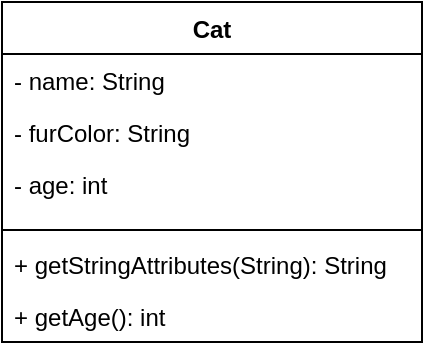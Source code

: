 <mxfile>
    <diagram name="Cat_1" id="0cNxYirCoF3FAIngxuJC">
        <mxGraphModel dx="932" dy="422" grid="1" gridSize="10" guides="1" tooltips="1" connect="1" arrows="1" fold="1" page="1" pageScale="1" pageWidth="827" pageHeight="1169" math="0" shadow="0">
            <root>
                <mxCell id="2RfNIHYXHJ-OlTvXYvh6-0"/>
                <mxCell id="2RfNIHYXHJ-OlTvXYvh6-1" parent="2RfNIHYXHJ-OlTvXYvh6-0"/>
                <mxCell id="2RfNIHYXHJ-OlTvXYvh6-2" value="Cat" style="swimlane;fontStyle=1;align=center;verticalAlign=top;childLayout=stackLayout;horizontal=1;startSize=26;horizontalStack=0;resizeParent=1;resizeParentMax=0;resizeLast=0;collapsible=1;marginBottom=0;" parent="2RfNIHYXHJ-OlTvXYvh6-1" vertex="1">
                    <mxGeometry x="260" y="150" width="210" height="170" as="geometry">
                        <mxRectangle x="500" y="110" width="100" height="26" as="alternateBounds"/>
                    </mxGeometry>
                </mxCell>
                <mxCell id="2RfNIHYXHJ-OlTvXYvh6-3" value="- name: String" style="text;strokeColor=none;fillColor=none;align=left;verticalAlign=top;spacingLeft=4;spacingRight=4;overflow=hidden;rotatable=0;points=[[0,0.5],[1,0.5]];portConstraint=eastwest;" parent="2RfNIHYXHJ-OlTvXYvh6-2" vertex="1">
                    <mxGeometry y="26" width="210" height="26" as="geometry"/>
                </mxCell>
                <mxCell id="2RfNIHYXHJ-OlTvXYvh6-4" value="- furColor: String" style="text;strokeColor=none;fillColor=none;align=left;verticalAlign=top;spacingLeft=4;spacingRight=4;overflow=hidden;rotatable=0;points=[[0,0.5],[1,0.5]];portConstraint=eastwest;" parent="2RfNIHYXHJ-OlTvXYvh6-2" vertex="1">
                    <mxGeometry y="52" width="210" height="26" as="geometry"/>
                </mxCell>
                <mxCell id="2RfNIHYXHJ-OlTvXYvh6-5" value="- age: int" style="text;strokeColor=none;fillColor=none;align=left;verticalAlign=top;spacingLeft=4;spacingRight=4;overflow=hidden;rotatable=0;points=[[0,0.5],[1,0.5]];portConstraint=eastwest;" parent="2RfNIHYXHJ-OlTvXYvh6-2" vertex="1">
                    <mxGeometry y="78" width="210" height="32" as="geometry"/>
                </mxCell>
                <mxCell id="2RfNIHYXHJ-OlTvXYvh6-6" value="" style="line;strokeWidth=1;fillColor=none;align=left;verticalAlign=middle;spacingTop=-1;spacingLeft=3;spacingRight=3;rotatable=0;labelPosition=right;points=[];portConstraint=eastwest;" parent="2RfNIHYXHJ-OlTvXYvh6-2" vertex="1">
                    <mxGeometry y="110" width="210" height="8" as="geometry"/>
                </mxCell>
                <mxCell id="2RfNIHYXHJ-OlTvXYvh6-7" value="+ getStringAttributes(String): String" style="text;strokeColor=none;fillColor=none;align=left;verticalAlign=top;spacingLeft=4;spacingRight=4;overflow=hidden;rotatable=0;points=[[0,0.5],[1,0.5]];portConstraint=eastwest;" parent="2RfNIHYXHJ-OlTvXYvh6-2" vertex="1">
                    <mxGeometry y="118" width="210" height="26" as="geometry"/>
                </mxCell>
                <mxCell id="2RfNIHYXHJ-OlTvXYvh6-9" value="+ getAge(): int" style="text;strokeColor=none;fillColor=none;align=left;verticalAlign=top;spacingLeft=4;spacingRight=4;overflow=hidden;rotatable=0;points=[[0,0.5],[1,0.5]];portConstraint=eastwest;" parent="2RfNIHYXHJ-OlTvXYvh6-2" vertex="1">
                    <mxGeometry y="144" width="210" height="26" as="geometry"/>
                </mxCell>
            </root>
        </mxGraphModel>
    </diagram>
    <diagram name="Cat_2" id="xhIRNsJ05YR9n5b2h-o0">
        <mxGraphModel dx="932" dy="422" grid="1" gridSize="10" guides="1" tooltips="1" connect="1" arrows="1" fold="1" page="1" pageScale="1" pageWidth="827" pageHeight="1169" math="0" shadow="0">
            <root>
                <mxCell id="XFF1efjOaS3Mmj5Ojrwr-0"/>
                <mxCell id="XFF1efjOaS3Mmj5Ojrwr-1" parent="XFF1efjOaS3Mmj5Ojrwr-0"/>
                <mxCell id="XFF1efjOaS3Mmj5Ojrwr-2" value="Cat" style="swimlane;fontStyle=1;align=center;verticalAlign=top;childLayout=stackLayout;horizontal=1;startSize=26;horizontalStack=0;resizeParent=1;resizeParentMax=0;resizeLast=0;collapsible=1;marginBottom=0;" parent="XFF1efjOaS3Mmj5Ojrwr-1" vertex="1">
                    <mxGeometry x="320" y="90" width="210" height="242" as="geometry">
                        <mxRectangle x="500" y="110" width="100" height="26" as="alternateBounds"/>
                    </mxGeometry>
                </mxCell>
                <mxCell id="XFF1efjOaS3Mmj5Ojrwr-3" value="- name: String" style="text;strokeColor=none;fillColor=none;align=left;verticalAlign=top;spacingLeft=4;spacingRight=4;overflow=hidden;rotatable=0;points=[[0,0.5],[1,0.5]];portConstraint=eastwest;" parent="XFF1efjOaS3Mmj5Ojrwr-2" vertex="1">
                    <mxGeometry y="26" width="210" height="26" as="geometry"/>
                </mxCell>
                <mxCell id="XFF1efjOaS3Mmj5Ojrwr-4" value="- furColor: String" style="text;strokeColor=none;fillColor=none;align=left;verticalAlign=top;spacingLeft=4;spacingRight=4;overflow=hidden;rotatable=0;points=[[0,0.5],[1,0.5]];portConstraint=eastwest;" parent="XFF1efjOaS3Mmj5Ojrwr-2" vertex="1">
                    <mxGeometry y="52" width="210" height="26" as="geometry"/>
                </mxCell>
                <mxCell id="XFF1efjOaS3Mmj5Ojrwr-5" value="- age: int" style="text;strokeColor=none;fillColor=none;align=left;verticalAlign=top;spacingLeft=4;spacingRight=4;overflow=hidden;rotatable=0;points=[[0,0.5],[1,0.5]];portConstraint=eastwest;" parent="XFF1efjOaS3Mmj5Ojrwr-2" vertex="1">
                    <mxGeometry y="78" width="210" height="26" as="geometry"/>
                </mxCell>
                <mxCell id="l7gWTdW5mP3U2acUqzkG-0" value="- isFemale: boolean" style="text;strokeColor=none;fillColor=none;align=left;verticalAlign=top;spacingLeft=4;spacingRight=4;overflow=hidden;rotatable=0;points=[[0,0.5],[1,0.5]];portConstraint=eastwest;" parent="XFF1efjOaS3Mmj5Ojrwr-2" vertex="1">
                    <mxGeometry y="104" width="210" height="26" as="geometry"/>
                </mxCell>
                <mxCell id="l7gWTdW5mP3U2acUqzkG-1" value="- counter: int" style="text;strokeColor=none;fillColor=none;align=left;verticalAlign=top;spacingLeft=4;spacingRight=4;overflow=hidden;rotatable=0;points=[[0,0.5],[1,0.5]];portConstraint=eastwest;" parent="XFF1efjOaS3Mmj5Ojrwr-2" vertex="1">
                    <mxGeometry y="130" width="210" height="26" as="geometry"/>
                </mxCell>
                <mxCell id="XFF1efjOaS3Mmj5Ojrwr-6" value="" style="line;strokeWidth=1;fillColor=none;align=left;verticalAlign=middle;spacingTop=-1;spacingLeft=3;spacingRight=3;rotatable=0;labelPosition=right;points=[];portConstraint=eastwest;" parent="XFF1efjOaS3Mmj5Ojrwr-2" vertex="1">
                    <mxGeometry y="156" width="210" height="8" as="geometry"/>
                </mxCell>
                <mxCell id="XFF1efjOaS3Mmj5Ojrwr-7" value="+ getStringAttributes(String): String" style="text;strokeColor=none;fillColor=none;align=left;verticalAlign=top;spacingLeft=4;spacingRight=4;overflow=hidden;rotatable=0;points=[[0,0.5],[1,0.5]];portConstraint=eastwest;" parent="XFF1efjOaS3Mmj5Ojrwr-2" vertex="1">
                    <mxGeometry y="164" width="210" height="26" as="geometry"/>
                </mxCell>
                <mxCell id="XFF1efjOaS3Mmj5Ojrwr-8" value="+ getAge(): String" style="text;strokeColor=none;fillColor=none;align=left;verticalAlign=top;spacingLeft=4;spacingRight=4;overflow=hidden;rotatable=0;points=[[0,0.5],[1,0.5]];portConstraint=eastwest;" parent="XFF1efjOaS3Mmj5Ojrwr-2" vertex="1">
                    <mxGeometry y="190" width="210" height="26" as="geometry"/>
                </mxCell>
                <mxCell id="l7gWTdW5mP3U2acUqzkG-2" value="- checkEscalationLevel(): String" style="text;strokeColor=none;fillColor=none;align=left;verticalAlign=top;spacingLeft=4;spacingRight=4;overflow=hidden;rotatable=0;points=[[0,0.5],[1,0.5]];portConstraint=eastwest;" parent="XFF1efjOaS3Mmj5Ojrwr-2" vertex="1">
                    <mxGeometry y="216" width="210" height="26" as="geometry"/>
                </mxCell>
            </root>
        </mxGraphModel>
    </diagram>
    <diagram id="98Eyj0O5V1XzvJAqq3zj" name="Cat_TomCat">
        <mxGraphModel dx="932" dy="422" grid="1" gridSize="10" guides="1" tooltips="1" connect="1" arrows="1" fold="1" page="1" pageScale="1" pageWidth="827" pageHeight="1169" math="0" shadow="0">
            <root>
                <mxCell id="gPKQ9luva0QuNI2rWx6p-0"/>
                <mxCell id="gPKQ9luva0QuNI2rWx6p-1" parent="gPKQ9luva0QuNI2rWx6p-0"/>
                <mxCell id="gPKQ9luva0QuNI2rWx6p-2" value="Cat" style="swimlane;fontStyle=1;align=center;verticalAlign=top;childLayout=stackLayout;horizontal=1;startSize=26;horizontalStack=0;resizeParent=1;resizeParentMax=0;resizeLast=0;collapsible=1;marginBottom=0;" parent="gPKQ9luva0QuNI2rWx6p-1" vertex="1">
                    <mxGeometry x="120" y="90" width="210" height="216" as="geometry">
                        <mxRectangle x="500" y="110" width="100" height="26" as="alternateBounds"/>
                    </mxGeometry>
                </mxCell>
                <mxCell id="gPKQ9luva0QuNI2rWx6p-3" value="- name: String" style="text;strokeColor=none;fillColor=none;align=left;verticalAlign=top;spacingLeft=4;spacingRight=4;overflow=hidden;rotatable=0;points=[[0,0.5],[1,0.5]];portConstraint=eastwest;" parent="gPKQ9luva0QuNI2rWx6p-2" vertex="1">
                    <mxGeometry y="26" width="210" height="26" as="geometry"/>
                </mxCell>
                <mxCell id="gPKQ9luva0QuNI2rWx6p-4" value="- furColor: String" style="text;strokeColor=none;fillColor=none;align=left;verticalAlign=top;spacingLeft=4;spacingRight=4;overflow=hidden;rotatable=0;points=[[0,0.5],[1,0.5]];portConstraint=eastwest;" parent="gPKQ9luva0QuNI2rWx6p-2" vertex="1">
                    <mxGeometry y="52" width="210" height="26" as="geometry"/>
                </mxCell>
                <mxCell id="gPKQ9luva0QuNI2rWx6p-5" value="- age: int" style="text;strokeColor=none;fillColor=none;align=left;verticalAlign=top;spacingLeft=4;spacingRight=4;overflow=hidden;rotatable=0;points=[[0,0.5],[1,0.5]];portConstraint=eastwest;" parent="gPKQ9luva0QuNI2rWx6p-2" vertex="1">
                    <mxGeometry y="78" width="210" height="26" as="geometry"/>
                </mxCell>
                <mxCell id="gPKQ9luva0QuNI2rWx6p-7" value="- counter: int" style="text;strokeColor=none;fillColor=none;align=left;verticalAlign=top;spacingLeft=4;spacingRight=4;overflow=hidden;rotatable=0;points=[[0,0.5],[1,0.5]];portConstraint=eastwest;" parent="gPKQ9luva0QuNI2rWx6p-2" vertex="1">
                    <mxGeometry y="104" width="210" height="26" as="geometry"/>
                </mxCell>
                <mxCell id="gPKQ9luva0QuNI2rWx6p-8" value="" style="line;strokeWidth=1;fillColor=none;align=left;verticalAlign=middle;spacingTop=-1;spacingLeft=3;spacingRight=3;rotatable=0;labelPosition=right;points=[];portConstraint=eastwest;" parent="gPKQ9luva0QuNI2rWx6p-2" vertex="1">
                    <mxGeometry y="130" width="210" height="8" as="geometry"/>
                </mxCell>
                <mxCell id="gPKQ9luva0QuNI2rWx6p-9" value="+ getStringAttributes(String): String" style="text;strokeColor=none;fillColor=none;align=left;verticalAlign=top;spacingLeft=4;spacingRight=4;overflow=hidden;rotatable=0;points=[[0,0.5],[1,0.5]];portConstraint=eastwest;" parent="gPKQ9luva0QuNI2rWx6p-2" vertex="1">
                    <mxGeometry y="138" width="210" height="26" as="geometry"/>
                </mxCell>
                <mxCell id="gPKQ9luva0QuNI2rWx6p-10" value="+ getAge(): String" style="text;strokeColor=none;fillColor=none;align=left;verticalAlign=top;spacingLeft=4;spacingRight=4;overflow=hidden;rotatable=0;points=[[0,0.5],[1,0.5]];portConstraint=eastwest;" parent="gPKQ9luva0QuNI2rWx6p-2" vertex="1">
                    <mxGeometry y="164" width="210" height="26" as="geometry"/>
                </mxCell>
                <mxCell id="gPKQ9luva0QuNI2rWx6p-11" value="- checkEscalationLevel(): String" style="text;strokeColor=none;fillColor=none;align=left;verticalAlign=top;spacingLeft=4;spacingRight=4;overflow=hidden;rotatable=0;points=[[0,0.5],[1,0.5]];portConstraint=eastwest;" parent="gPKQ9luva0QuNI2rWx6p-2" vertex="1">
                    <mxGeometry y="190" width="210" height="26" as="geometry"/>
                </mxCell>
                <mxCell id="gPKQ9luva0QuNI2rWx6p-12" value="Tomcat" style="swimlane;fontStyle=1;align=center;verticalAlign=top;childLayout=stackLayout;horizontal=1;startSize=26;horizontalStack=0;resizeParent=1;resizeParentMax=0;resizeLast=0;collapsible=1;marginBottom=0;" parent="gPKQ9luva0QuNI2rWx6p-1" vertex="1">
                    <mxGeometry x="410" y="90" width="210" height="164" as="geometry">
                        <mxRectangle x="500" y="110" width="100" height="26" as="alternateBounds"/>
                    </mxGeometry>
                </mxCell>
                <mxCell id="gPKQ9luva0QuNI2rWx6p-13" value="- name: String" style="text;strokeColor=none;fillColor=none;align=left;verticalAlign=top;spacingLeft=4;spacingRight=4;overflow=hidden;rotatable=0;points=[[0,0.5],[1,0.5]];portConstraint=eastwest;" parent="gPKQ9luva0QuNI2rWx6p-12" vertex="1">
                    <mxGeometry y="26" width="210" height="26" as="geometry"/>
                </mxCell>
                <mxCell id="gPKQ9luva0QuNI2rWx6p-14" value="- furColor: String" style="text;strokeColor=none;fillColor=none;align=left;verticalAlign=top;spacingLeft=4;spacingRight=4;overflow=hidden;rotatable=0;points=[[0,0.5],[1,0.5]];portConstraint=eastwest;" parent="gPKQ9luva0QuNI2rWx6p-12" vertex="1">
                    <mxGeometry y="52" width="210" height="26" as="geometry"/>
                </mxCell>
                <mxCell id="gPKQ9luva0QuNI2rWx6p-15" value="- age: int" style="text;strokeColor=none;fillColor=none;align=left;verticalAlign=top;spacingLeft=4;spacingRight=4;overflow=hidden;rotatable=0;points=[[0,0.5],[1,0.5]];portConstraint=eastwest;" parent="gPKQ9luva0QuNI2rWx6p-12" vertex="1">
                    <mxGeometry y="78" width="210" height="26" as="geometry"/>
                </mxCell>
                <mxCell id="gPKQ9luva0QuNI2rWx6p-18" value="" style="line;strokeWidth=1;fillColor=none;align=left;verticalAlign=middle;spacingTop=-1;spacingLeft=3;spacingRight=3;rotatable=0;labelPosition=right;points=[];portConstraint=eastwest;" parent="gPKQ9luva0QuNI2rWx6p-12" vertex="1">
                    <mxGeometry y="104" width="210" height="8" as="geometry"/>
                </mxCell>
                <mxCell id="gPKQ9luva0QuNI2rWx6p-19" value="+ getStringAttributes(String): String" style="text;strokeColor=none;fillColor=none;align=left;verticalAlign=top;spacingLeft=4;spacingRight=4;overflow=hidden;rotatable=0;points=[[0,0.5],[1,0.5]];portConstraint=eastwest;" parent="gPKQ9luva0QuNI2rWx6p-12" vertex="1">
                    <mxGeometry y="112" width="210" height="26" as="geometry"/>
                </mxCell>
                <mxCell id="gPKQ9luva0QuNI2rWx6p-20" value="+ getAge(): String" style="text;strokeColor=none;fillColor=none;align=left;verticalAlign=top;spacingLeft=4;spacingRight=4;overflow=hidden;rotatable=0;points=[[0,0.5],[1,0.5]];portConstraint=eastwest;" parent="gPKQ9luva0QuNI2rWx6p-12" vertex="1">
                    <mxGeometry y="138" width="210" height="26" as="geometry"/>
                </mxCell>
            </root>
        </mxGraphModel>
    </diagram>
    <diagram name="SuperCat" id="wVGCht-PSc5ntxGewZA4">
        <mxGraphModel dx="932" dy="422" grid="1" gridSize="10" guides="1" tooltips="1" connect="1" arrows="1" fold="1" page="1" pageScale="1" pageWidth="827" pageHeight="1169" math="0" shadow="0">
            <root>
                <mxCell id="uf_hpbM_rkV8g4_XTHIp-0"/>
                <mxCell id="uf_hpbM_rkV8g4_XTHIp-1" parent="uf_hpbM_rkV8g4_XTHIp-0"/>
                <mxCell id="uf_hpbM_rkV8g4_XTHIp-2" value="Cat" style="swimlane;fontStyle=1;align=center;verticalAlign=top;childLayout=stackLayout;horizontal=1;startSize=26;horizontalStack=0;resizeParent=1;resizeParentMax=0;resizeLast=0;collapsible=1;marginBottom=0;" parent="uf_hpbM_rkV8g4_XTHIp-1" vertex="1">
                    <mxGeometry x="80" y="280" width="210" height="112" as="geometry">
                        <mxRectangle x="500" y="110" width="100" height="26" as="alternateBounds"/>
                    </mxGeometry>
                </mxCell>
                <mxCell id="uf_hpbM_rkV8g4_XTHIp-6" value="- counter: int" style="text;strokeColor=none;fillColor=none;align=left;verticalAlign=top;spacingLeft=4;spacingRight=4;overflow=hidden;rotatable=0;points=[[0,0.5],[1,0.5]];portConstraint=eastwest;" parent="uf_hpbM_rkV8g4_XTHIp-2" vertex="1">
                    <mxGeometry y="26" width="210" height="26" as="geometry"/>
                </mxCell>
                <mxCell id="uf_hpbM_rkV8g4_XTHIp-7" value="" style="line;strokeWidth=1;fillColor=none;align=left;verticalAlign=middle;spacingTop=-1;spacingLeft=3;spacingRight=3;rotatable=0;labelPosition=right;points=[];portConstraint=eastwest;" parent="uf_hpbM_rkV8g4_XTHIp-2" vertex="1">
                    <mxGeometry y="52" width="210" height="8" as="geometry"/>
                </mxCell>
                <mxCell id="uf_hpbM_rkV8g4_XTHIp-9" value="+ getAge(): String" style="text;strokeColor=none;fillColor=none;align=left;verticalAlign=top;spacingLeft=4;spacingRight=4;overflow=hidden;rotatable=0;points=[[0,0.5],[1,0.5]];portConstraint=eastwest;" parent="uf_hpbM_rkV8g4_XTHIp-2" vertex="1">
                    <mxGeometry y="60" width="210" height="26" as="geometry"/>
                </mxCell>
                <mxCell id="uf_hpbM_rkV8g4_XTHIp-10" value="- checkEscalationLevel(): String" style="text;strokeColor=none;fillColor=none;align=left;verticalAlign=top;spacingLeft=4;spacingRight=4;overflow=hidden;rotatable=0;points=[[0,0.5],[1,0.5]];portConstraint=eastwest;" parent="uf_hpbM_rkV8g4_XTHIp-2" vertex="1">
                    <mxGeometry y="86" width="210" height="26" as="geometry"/>
                </mxCell>
                <mxCell id="uf_hpbM_rkV8g4_XTHIp-11" value="Tomcat" style="swimlane;fontStyle=1;align=center;verticalAlign=top;childLayout=stackLayout;horizontal=1;startSize=26;horizontalStack=0;resizeParent=1;resizeParentMax=0;resizeLast=0;collapsible=1;marginBottom=0;" parent="uf_hpbM_rkV8g4_XTHIp-1" vertex="1">
                    <mxGeometry x="430" y="280" width="210" height="60" as="geometry">
                        <mxRectangle x="500" y="110" width="100" height="26" as="alternateBounds"/>
                    </mxGeometry>
                </mxCell>
                <mxCell id="uf_hpbM_rkV8g4_XTHIp-15" value="" style="line;strokeWidth=1;fillColor=none;align=left;verticalAlign=middle;spacingTop=-1;spacingLeft=3;spacingRight=3;rotatable=0;labelPosition=right;points=[];portConstraint=eastwest;" parent="uf_hpbM_rkV8g4_XTHIp-11" vertex="1">
                    <mxGeometry y="26" width="210" height="8" as="geometry"/>
                </mxCell>
                <mxCell id="uf_hpbM_rkV8g4_XTHIp-17" value="+ getAge(): String" style="text;strokeColor=none;fillColor=none;align=left;verticalAlign=top;spacingLeft=4;spacingRight=4;overflow=hidden;rotatable=0;points=[[0,0.5],[1,0.5]];portConstraint=eastwest;" parent="uf_hpbM_rkV8g4_XTHIp-11" vertex="1">
                    <mxGeometry y="34" width="210" height="26" as="geometry"/>
                </mxCell>
                <mxCell id="uf_hpbM_rkV8g4_XTHIp-18" value="SuperCat&#10;" style="swimlane;fontStyle=1;align=center;verticalAlign=top;childLayout=stackLayout;horizontal=1;startSize=26;horizontalStack=0;resizeParent=1;resizeParentMax=0;resizeLast=0;collapsible=1;marginBottom=0;" parent="uf_hpbM_rkV8g4_XTHIp-1" vertex="1">
                    <mxGeometry x="260" y="30" width="210" height="138" as="geometry">
                        <mxRectangle x="500" y="110" width="100" height="26" as="alternateBounds"/>
                    </mxGeometry>
                </mxCell>
                <mxCell id="uf_hpbM_rkV8g4_XTHIp-19" value="- name: String" style="text;strokeColor=none;fillColor=none;align=left;verticalAlign=top;spacingLeft=4;spacingRight=4;overflow=hidden;rotatable=0;points=[[0,0.5],[1,0.5]];portConstraint=eastwest;" parent="uf_hpbM_rkV8g4_XTHIp-18" vertex="1">
                    <mxGeometry y="26" width="210" height="26" as="geometry"/>
                </mxCell>
                <mxCell id="uf_hpbM_rkV8g4_XTHIp-20" value="- furColor: String" style="text;strokeColor=none;fillColor=none;align=left;verticalAlign=top;spacingLeft=4;spacingRight=4;overflow=hidden;rotatable=0;points=[[0,0.5],[1,0.5]];portConstraint=eastwest;" parent="uf_hpbM_rkV8g4_XTHIp-18" vertex="1">
                    <mxGeometry y="52" width="210" height="26" as="geometry"/>
                </mxCell>
                <mxCell id="uf_hpbM_rkV8g4_XTHIp-21" value="# age: int" style="text;strokeColor=none;fillColor=none;align=left;verticalAlign=top;spacingLeft=4;spacingRight=4;overflow=hidden;rotatable=0;points=[[0,0.5],[1,0.5]];portConstraint=eastwest;" parent="uf_hpbM_rkV8g4_XTHIp-18" vertex="1">
                    <mxGeometry y="78" width="210" height="26" as="geometry"/>
                </mxCell>
                <mxCell id="uf_hpbM_rkV8g4_XTHIp-23" value="" style="line;strokeWidth=1;fillColor=none;align=left;verticalAlign=middle;spacingTop=-1;spacingLeft=3;spacingRight=3;rotatable=0;labelPosition=right;points=[];portConstraint=eastwest;" parent="uf_hpbM_rkV8g4_XTHIp-18" vertex="1">
                    <mxGeometry y="104" width="210" height="8" as="geometry"/>
                </mxCell>
                <mxCell id="uf_hpbM_rkV8g4_XTHIp-24" value="# getStringAttributes(String): String" style="text;strokeColor=none;fillColor=none;align=left;verticalAlign=top;spacingLeft=4;spacingRight=4;overflow=hidden;rotatable=0;points=[[0,0.5],[1,0.5]];portConstraint=eastwest;" parent="uf_hpbM_rkV8g4_XTHIp-18" vertex="1">
                    <mxGeometry y="112" width="210" height="26" as="geometry"/>
                </mxCell>
                <mxCell id="uf_hpbM_rkV8g4_XTHIp-30" value="Extends" style="endArrow=block;endSize=16;endFill=0;html=1;exitX=0.5;exitY=0;exitDx=0;exitDy=0;" parent="uf_hpbM_rkV8g4_XTHIp-1" source="uf_hpbM_rkV8g4_XTHIp-2" target="uf_hpbM_rkV8g4_XTHIp-24" edge="1">
                    <mxGeometry width="160" relative="1" as="geometry">
                        <mxPoint x="200" y="210" as="sourcePoint"/>
                        <mxPoint x="360" y="210" as="targetPoint"/>
                    </mxGeometry>
                </mxCell>
                <mxCell id="uf_hpbM_rkV8g4_XTHIp-31" value="Extends" style="endArrow=block;endSize=16;endFill=0;html=1;exitX=0.5;exitY=0;exitDx=0;exitDy=0;" parent="uf_hpbM_rkV8g4_XTHIp-1" source="uf_hpbM_rkV8g4_XTHIp-11" target="uf_hpbM_rkV8g4_XTHIp-24" edge="1">
                    <mxGeometry width="160" relative="1" as="geometry">
                        <mxPoint x="230" y="233" as="sourcePoint"/>
                        <mxPoint x="360" y="170" as="targetPoint"/>
                    </mxGeometry>
                </mxCell>
            </root>
        </mxGraphModel>
    </diagram>
</mxfile>